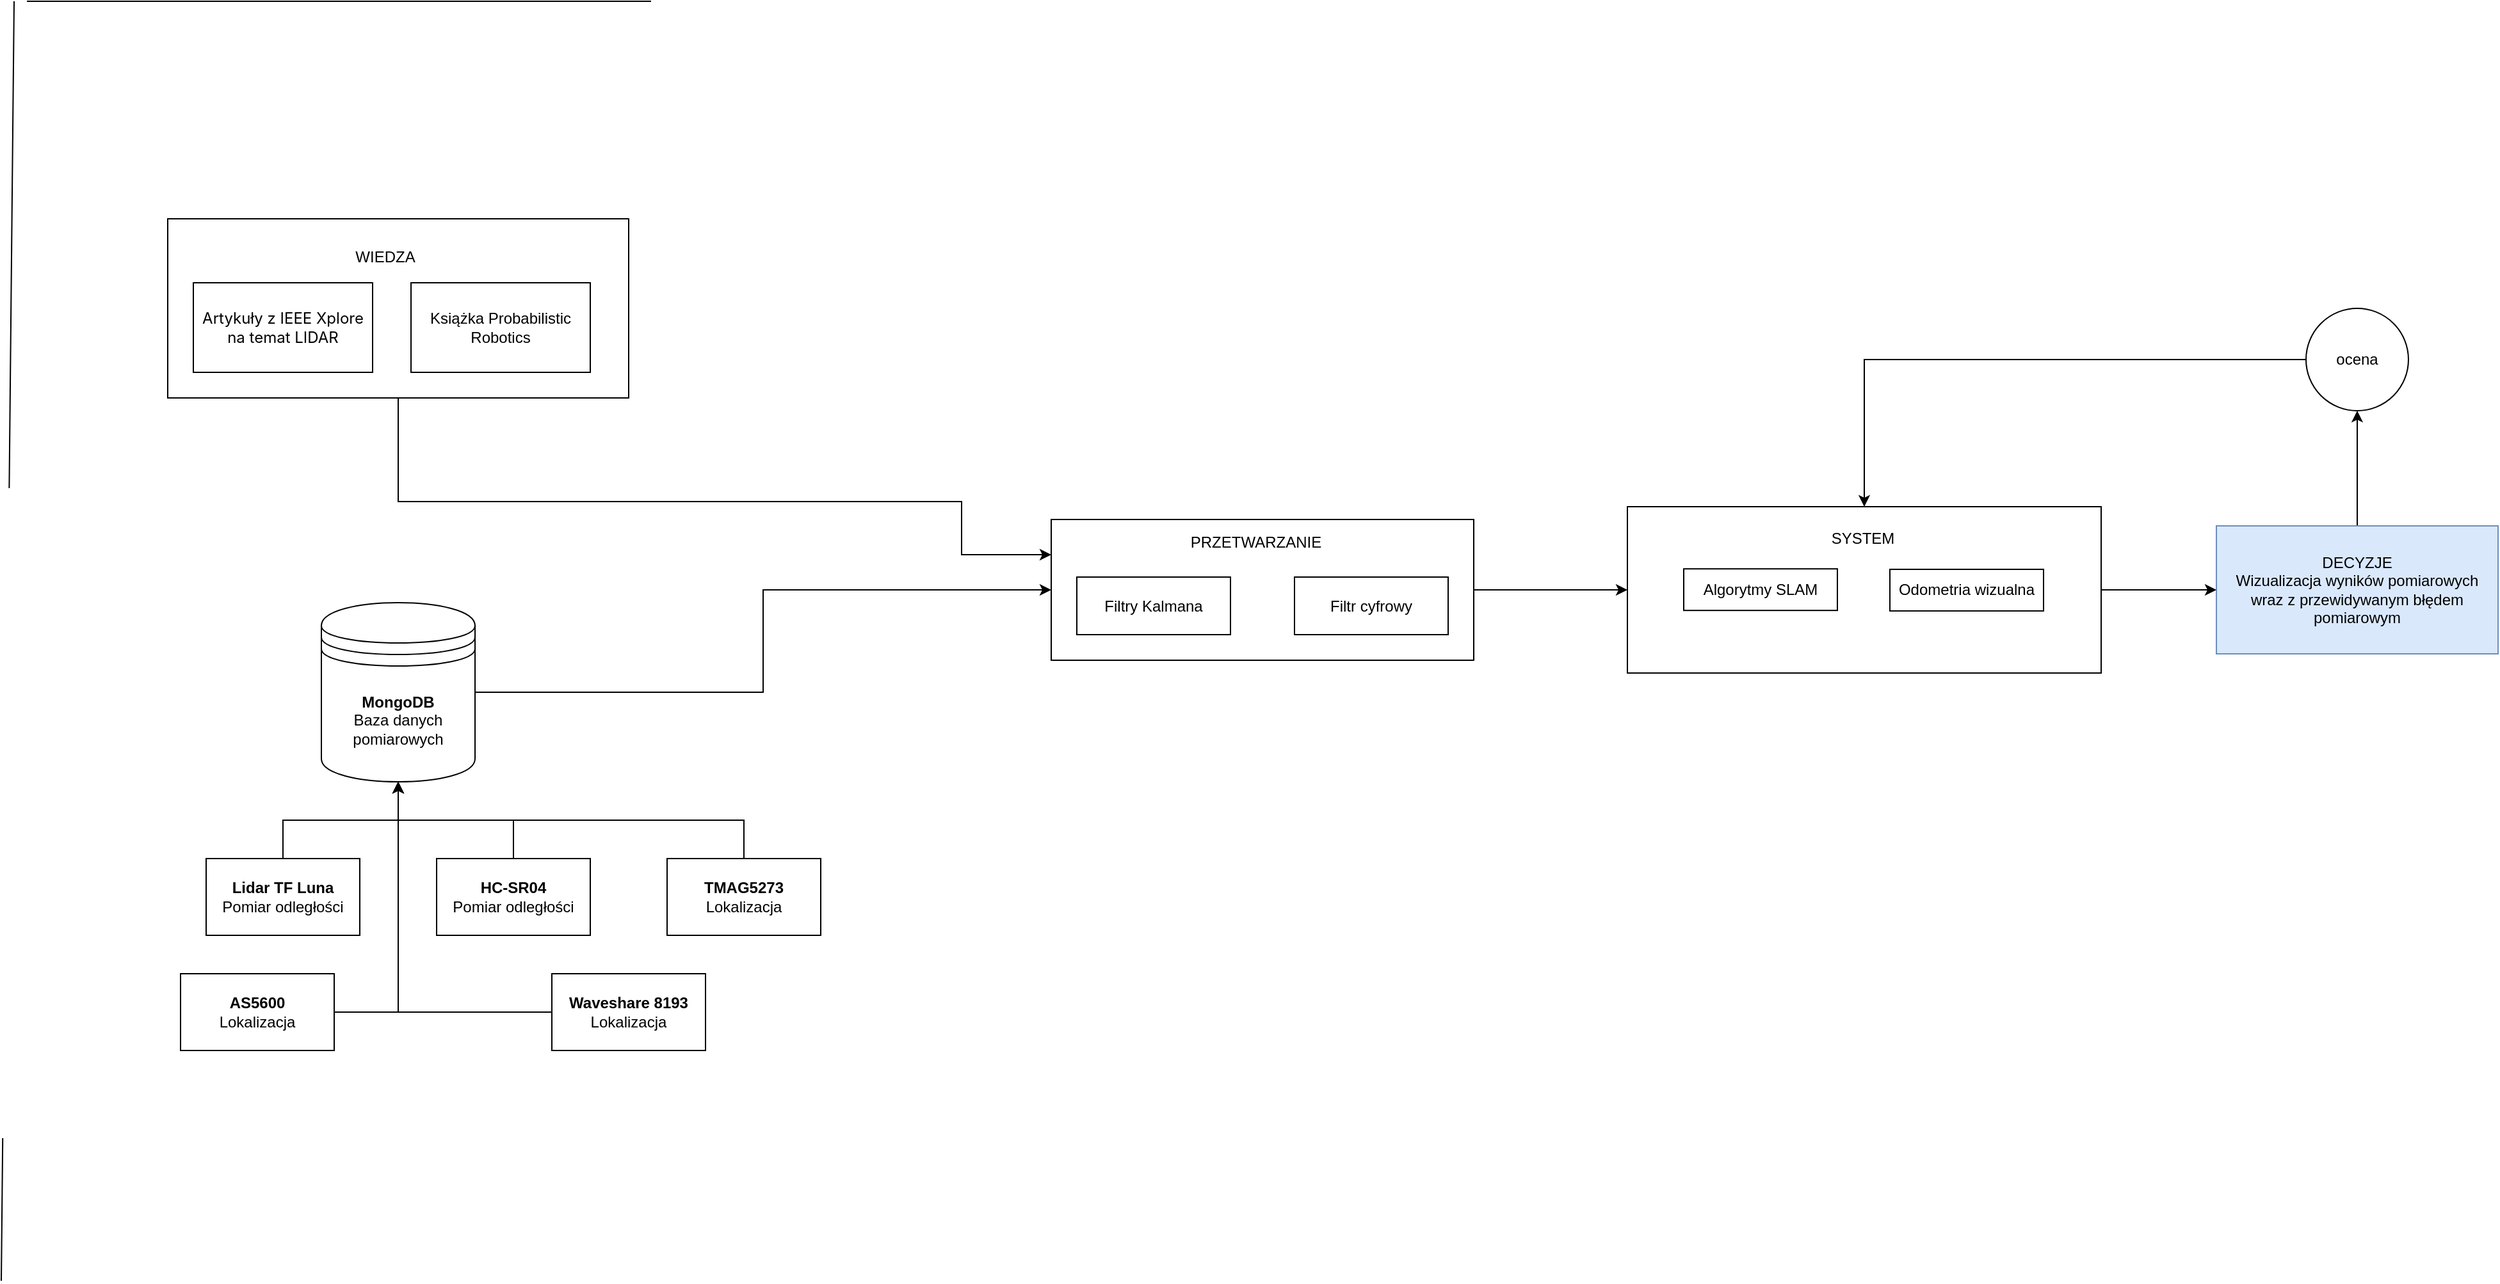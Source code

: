 <mxfile version="12.2.4"><diagram id="iwenmbU7g1j_o3dky0U9"><mxGraphModel dx="3467" dy="2649" grid="1" gridSize="10" guides="1" tooltips="1" connect="1" arrows="1" fold="1" page="1" pageScale="1" pageWidth="850" pageHeight="1100" math="0" shadow="0"><root><mxCell id="0"/><mxCell id="1" parent="0"/><mxCell id="32" style="edgeStyle=orthogonalEdgeStyle;rounded=0;orthogonalLoop=1;jettySize=auto;html=1;" edge="1" parent="1" source="4" target="24"><mxGeometry relative="1" as="geometry"/></mxCell><mxCell id="4" value="&lt;span&gt;&lt;b&gt;MongoDB&lt;br&gt;&lt;/b&gt;Baza danych pomiarowych&lt;/span&gt;" style="shape=datastore;whiteSpace=wrap;html=1;" vertex="1" parent="1"><mxGeometry x="140" y="280" width="120" height="140" as="geometry"/></mxCell><mxCell id="13" style="edgeStyle=orthogonalEdgeStyle;rounded=0;orthogonalLoop=1;jettySize=auto;html=1;entryX=0.5;entryY=1;entryDx=0;entryDy=0;" edge="1" parent="1" source="11" target="4"><mxGeometry relative="1" as="geometry"/></mxCell><mxCell id="11" value="&lt;b&gt;Lidar TF Luna&lt;br&gt;&lt;/b&gt;Pomiar odległości" style="rounded=0;whiteSpace=wrap;html=1;" vertex="1" parent="1"><mxGeometry x="50" y="480" width="120" height="60" as="geometry"/></mxCell><mxCell id="14" style="edgeStyle=orthogonalEdgeStyle;rounded=0;orthogonalLoop=1;jettySize=auto;html=1;entryX=0.5;entryY=1;entryDx=0;entryDy=0;" edge="1" parent="1" source="12" target="4"><mxGeometry relative="1" as="geometry"/></mxCell><mxCell id="12" value="&lt;b&gt;HC-SR04&lt;br&gt;&lt;/b&gt;Pomiar odległości" style="rounded=0;whiteSpace=wrap;html=1;" vertex="1" parent="1"><mxGeometry x="230" y="480" width="120" height="60" as="geometry"/></mxCell><mxCell id="16" style="edgeStyle=orthogonalEdgeStyle;rounded=0;orthogonalLoop=1;jettySize=auto;html=1;" edge="1" parent="1" source="15"><mxGeometry relative="1" as="geometry"><mxPoint x="200" y="420" as="targetPoint"/><Array as="points"><mxPoint x="470" y="450"/><mxPoint x="200" y="450"/></Array></mxGeometry></mxCell><mxCell id="15" value="&lt;b&gt;TMAG5273&lt;/b&gt;&lt;br&gt;Lokalizacja" style="rounded=0;whiteSpace=wrap;html=1;" vertex="1" parent="1"><mxGeometry x="410" y="480" width="120" height="60" as="geometry"/></mxCell><mxCell id="18" style="edgeStyle=orthogonalEdgeStyle;rounded=0;orthogonalLoop=1;jettySize=auto;html=1;entryX=0.5;entryY=1;entryDx=0;entryDy=0;" edge="1" parent="1" source="17" target="4"><mxGeometry relative="1" as="geometry"/></mxCell><mxCell id="17" value="&lt;b&gt;Waveshare 8193&lt;/b&gt;&lt;br&gt;Lokalizacja" style="rounded=0;whiteSpace=wrap;html=1;" vertex="1" parent="1"><mxGeometry x="320" y="570" width="120" height="60" as="geometry"/></mxCell><mxCell id="20" style="edgeStyle=orthogonalEdgeStyle;rounded=0;orthogonalLoop=1;jettySize=auto;html=1;entryX=0.5;entryY=1;entryDx=0;entryDy=0;" edge="1" parent="1" source="19" target="4"><mxGeometry relative="1" as="geometry"><Array as="points"><mxPoint x="200" y="600"/></Array></mxGeometry></mxCell><mxCell id="19" value="&lt;b&gt;AS5600&lt;/b&gt;&lt;br&gt;Lokalizacja" style="rounded=0;whiteSpace=wrap;html=1;" vertex="1" parent="1"><mxGeometry x="30" y="570" width="120" height="60" as="geometry"/></mxCell><mxCell id="30" value="" style="group;fillColor=#D5E8D4;strokeColor=#82b366;" vertex="1" connectable="0" parent="1"><mxGeometry x="20" y="-20" width="360" height="140" as="geometry"/></mxCell><mxCell id="2" value="" style="rounded=0;whiteSpace=wrap;html=1;" vertex="1" parent="30"><mxGeometry width="360" height="140" as="geometry"/></mxCell><mxCell id="21" value="&lt;span style=&quot;font-family: &amp;#34;inter&amp;#34; , sans-serif ; text-align: left ; background-color: rgb(255 , 255 , 255)&quot;&gt;&lt;font style=&quot;font-size: 12px&quot;&gt;Artykuły z IEEE Xplore na temat LIDAR&lt;/font&gt;&lt;/span&gt;" style="rounded=0;whiteSpace=wrap;html=1;" vertex="1" parent="30"><mxGeometry x="20" y="50" width="140" height="70" as="geometry"/></mxCell><mxCell id="23" value="WIEDZA" style="text;html=1;strokeColor=none;fillColor=none;align=center;verticalAlign=middle;whiteSpace=wrap;rounded=0;" vertex="1" parent="30"><mxGeometry x="150" y="20" width="40" height="20" as="geometry"/></mxCell><mxCell id="29" value="Książka&amp;nbsp;Probabilistic Robotics" style="rounded=0;whiteSpace=wrap;html=1;" vertex="1" parent="30"><mxGeometry x="190" y="50" width="140" height="70" as="geometry"/></mxCell><mxCell id="34" style="edgeStyle=orthogonalEdgeStyle;rounded=0;orthogonalLoop=1;jettySize=auto;html=1;entryX=0;entryY=0.25;entryDx=0;entryDy=0;" edge="1" parent="1" source="2" target="24"><mxGeometry relative="1" as="geometry"><Array as="points"><mxPoint x="200" y="201"/><mxPoint x="640" y="201"/></Array></mxGeometry></mxCell><mxCell id="56" style="edgeStyle=orthogonalEdgeStyle;rounded=0;orthogonalLoop=1;jettySize=auto;html=1;" edge="1" parent="1" source="24" target="55"><mxGeometry relative="1" as="geometry"/></mxCell><mxCell id="58" value="" style="group;fillColor=#f8cecc;strokeColor=#b85450;gradientColor=#CCFFE6;" vertex="1" connectable="0" parent="1"><mxGeometry x="1160" y="205" width="370" height="130" as="geometry"/></mxCell><mxCell id="55" value="" style="rounded=0;whiteSpace=wrap;html=1;" vertex="1" parent="58"><mxGeometry width="370" height="130" as="geometry"/></mxCell><mxCell id="57" value="SYSTEM" style="text;html=1;strokeColor=none;fillColor=none;align=center;verticalAlign=middle;whiteSpace=wrap;rounded=0;" vertex="1" parent="58"><mxGeometry x="164" y="19.833" width="40" height="10.833" as="geometry"/></mxCell><mxCell id="59" value="Algorytmy SLAM" style="rounded=0;whiteSpace=wrap;html=1;" vertex="1" parent="58"><mxGeometry x="44" y="48.583" width="120" height="32.5" as="geometry"/></mxCell><mxCell id="64" value="Odometria wizualna" style="rounded=0;whiteSpace=wrap;html=1;" vertex="1" parent="58"><mxGeometry x="205" y="48.958" width="120" height="32.5" as="geometry"/></mxCell><mxCell id="67" style="edgeStyle=orthogonalEdgeStyle;rounded=0;orthogonalLoop=1;jettySize=auto;html=1;entryX=0.5;entryY=0;entryDx=0;entryDy=0;" edge="1" parent="1" source="66" target="55"><mxGeometry relative="1" as="geometry"/></mxCell><mxCell id="66" value="ocena" style="ellipse;whiteSpace=wrap;html=1;aspect=fixed;" vertex="1" parent="1"><mxGeometry x="1690" y="50" width="80" height="80" as="geometry"/></mxCell><mxCell id="69" style="edgeStyle=orthogonalEdgeStyle;rounded=0;orthogonalLoop=1;jettySize=auto;html=1;" edge="1" parent="1" source="68" target="66"><mxGeometry relative="1" as="geometry"/></mxCell><mxCell id="68" value="DECYZJE&lt;br&gt;Wizualizacja wyników pomiarowych wraz z przewidywanym błędem pomiarowym" style="rounded=0;whiteSpace=wrap;html=1;fillColor=#dae8fc;strokeColor=#6c8ebf;" vertex="1" parent="1"><mxGeometry x="1620" y="220" width="220" height="100" as="geometry"/></mxCell><mxCell id="70" style="edgeStyle=orthogonalEdgeStyle;rounded=0;orthogonalLoop=1;jettySize=auto;html=1;" edge="1" parent="1" source="55" target="68"><mxGeometry relative="1" as="geometry"/></mxCell><mxCell id="48" value="" style="group;fillColor=#f8cecc;strokeColor=#b85450;" vertex="1" connectable="0" parent="1"><mxGeometry x="710" y="215" width="330" height="110" as="geometry"/></mxCell><mxCell id="24" value="" style="rounded=0;whiteSpace=wrap;html=1;" vertex="1" parent="48"><mxGeometry width="330" height="110" as="geometry"/></mxCell><mxCell id="25" value="PRZETWARZANIE" style="text;html=1;strokeColor=none;fillColor=none;align=center;verticalAlign=middle;whiteSpace=wrap;rounded=0;" vertex="1" parent="48"><mxGeometry x="140" y="10" width="40" height="15" as="geometry"/></mxCell><mxCell id="33" value="Filtry Kalmana" style="rounded=0;whiteSpace=wrap;html=1;" vertex="1" parent="48"><mxGeometry x="20" y="45" width="120" height="45" as="geometry"/></mxCell><mxCell id="54" value="Filtr cyfrowy" style="rounded=0;whiteSpace=wrap;html=1;" vertex="1" parent="48"><mxGeometry x="190" y="45" width="120" height="45" as="geometry"/></mxCell><mxCell id="75" value="" style="endArrow=none;html=1;" edge="1" parent="1"><mxGeometry width="50" height="50" relative="1" as="geometry"><mxPoint x="-110" y="810" as="sourcePoint"/><mxPoint x="-100" y="-190" as="targetPoint"/></mxGeometry></mxCell><mxCell id="76" value="" style="endArrow=none;html=1;" edge="1" parent="1"><mxGeometry width="50" height="50" relative="1" as="geometry"><mxPoint x="1720" y="-190" as="sourcePoint"/><mxPoint x="-90" y="-190" as="targetPoint"/></mxGeometry></mxCell></root></mxGraphModel></diagram></mxfile>